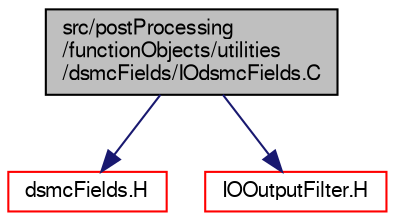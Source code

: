 digraph "src/postProcessing/functionObjects/utilities/dsmcFields/IOdsmcFields.C"
{
  bgcolor="transparent";
  edge [fontname="FreeSans",fontsize="10",labelfontname="FreeSans",labelfontsize="10"];
  node [fontname="FreeSans",fontsize="10",shape=record];
  Node0 [label="src/postProcessing\l/functionObjects/utilities\l/dsmcFields/IOdsmcFields.C",height=0.2,width=0.4,color="black", fillcolor="grey75", style="filled", fontcolor="black"];
  Node0 -> Node1 [color="midnightblue",fontsize="10",style="solid",fontname="FreeSans"];
  Node1 [label="dsmcFields.H",height=0.2,width=0.4,color="red",URL="$a13739.html"];
  Node0 -> Node45 [color="midnightblue",fontsize="10",style="solid",fontname="FreeSans"];
  Node45 [label="IOOutputFilter.H",height=0.2,width=0.4,color="red",URL="$a08969.html"];
}
